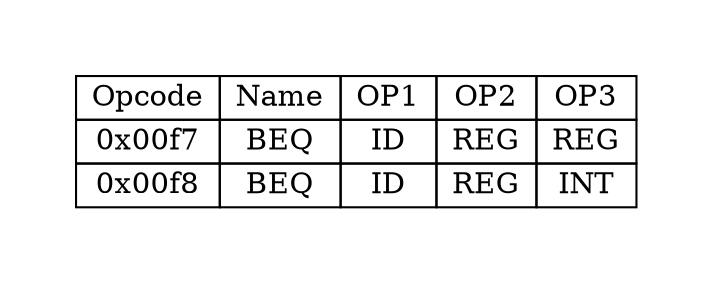 digraph{
graph [pad="0.5", nodesep="0.5", ranksep="2" ]
node[shape=plain]
Foo [label=<
<table border="0" cellborder="1" cellspacing="0">
<tr><td> Opcode </td> <td> Name </td> <td> OP1 </td><td> OP2 </td><td> OP3 </td> </tr>
<tr><td> 0x00f7 </td><td> BEQ </td><td> ID </td><td> REG </td><td> REG </td> </tr>
<tr><td> 0x00f8 </td><td> BEQ </td><td> ID </td><td> REG </td><td> INT </td> </tr>
</table>>];
}
